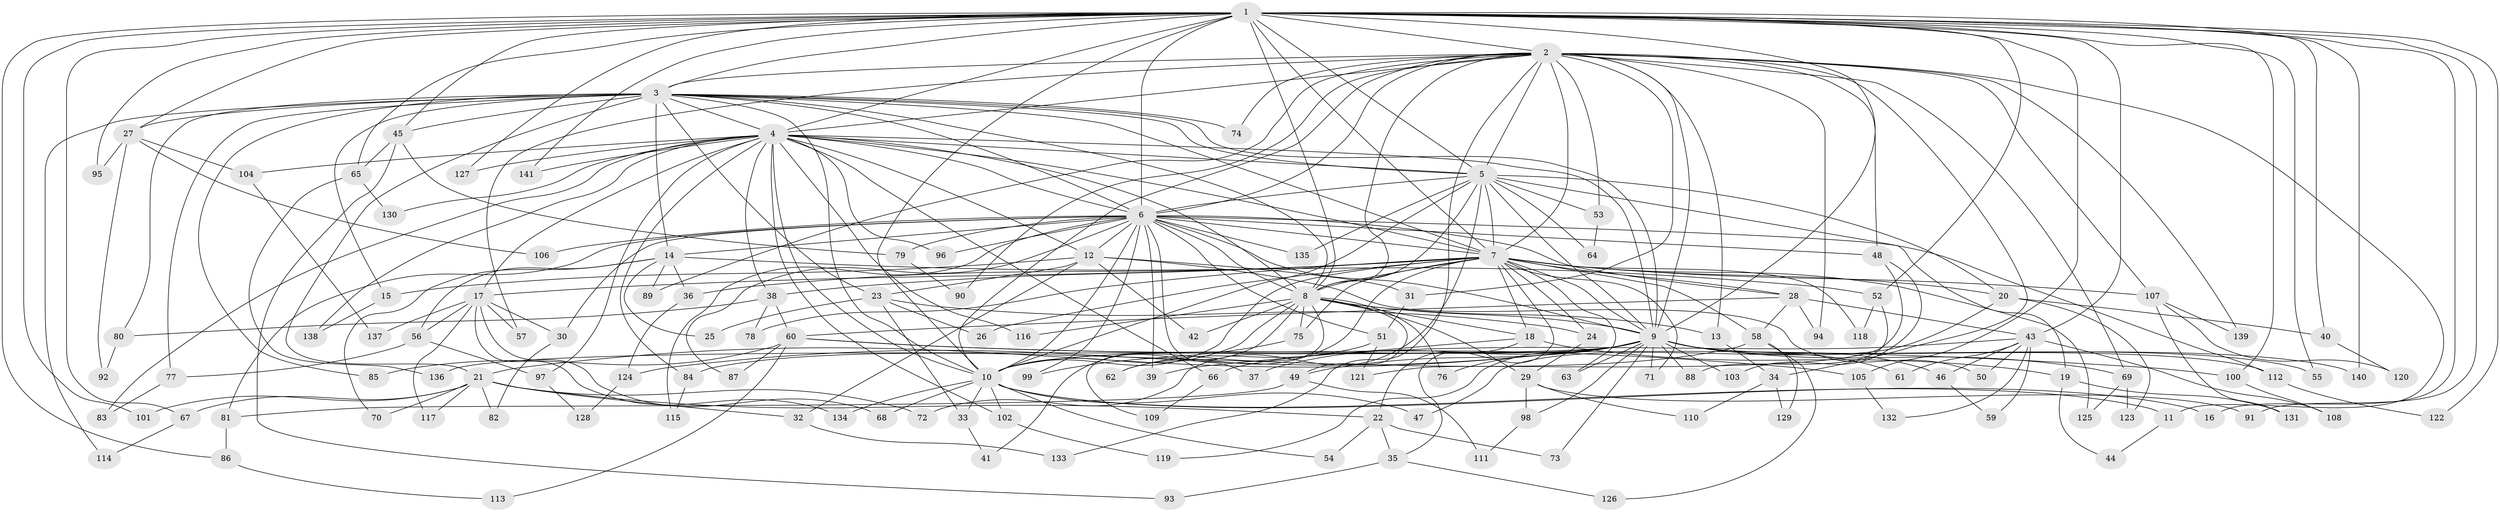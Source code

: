 // coarse degree distribution, {23: 0.014285714285714285, 31: 0.014285714285714285, 25: 0.014285714285714285, 2: 0.5571428571428572, 3: 0.1, 4: 0.11428571428571428, 6: 0.014285714285714285, 5: 0.05714285714285714, 1: 0.05714285714285714, 8: 0.014285714285714285, 12: 0.014285714285714285, 11: 0.014285714285714285, 13: 0.014285714285714285}
// Generated by graph-tools (version 1.1) at 2025/46/03/04/25 21:46:52]
// undirected, 141 vertices, 307 edges
graph export_dot {
graph [start="1"]
  node [color=gray90,style=filled];
  1;
  2;
  3;
  4;
  5;
  6;
  7;
  8;
  9;
  10;
  11;
  12;
  13;
  14;
  15;
  16;
  17;
  18;
  19;
  20;
  21;
  22;
  23;
  24;
  25;
  26;
  27;
  28;
  29;
  30;
  31;
  32;
  33;
  34;
  35;
  36;
  37;
  38;
  39;
  40;
  41;
  42;
  43;
  44;
  45;
  46;
  47;
  48;
  49;
  50;
  51;
  52;
  53;
  54;
  55;
  56;
  57;
  58;
  59;
  60;
  61;
  62;
  63;
  64;
  65;
  66;
  67;
  68;
  69;
  70;
  71;
  72;
  73;
  74;
  75;
  76;
  77;
  78;
  79;
  80;
  81;
  82;
  83;
  84;
  85;
  86;
  87;
  88;
  89;
  90;
  91;
  92;
  93;
  94;
  95;
  96;
  97;
  98;
  99;
  100;
  101;
  102;
  103;
  104;
  105;
  106;
  107;
  108;
  109;
  110;
  111;
  112;
  113;
  114;
  115;
  116;
  117;
  118;
  119;
  120;
  121;
  122;
  123;
  124;
  125;
  126;
  127;
  128;
  129;
  130;
  131;
  132;
  133;
  134;
  135;
  136;
  137;
  138;
  139;
  140;
  141;
  1 -- 2;
  1 -- 3;
  1 -- 4;
  1 -- 5;
  1 -- 6;
  1 -- 7;
  1 -- 8;
  1 -- 9;
  1 -- 10;
  1 -- 16;
  1 -- 27;
  1 -- 40;
  1 -- 43;
  1 -- 45;
  1 -- 52;
  1 -- 55;
  1 -- 65;
  1 -- 67;
  1 -- 86;
  1 -- 91;
  1 -- 95;
  1 -- 100;
  1 -- 101;
  1 -- 105;
  1 -- 122;
  1 -- 127;
  1 -- 140;
  1 -- 141;
  2 -- 3;
  2 -- 4;
  2 -- 5;
  2 -- 6;
  2 -- 7;
  2 -- 8;
  2 -- 9;
  2 -- 10;
  2 -- 11;
  2 -- 13;
  2 -- 31;
  2 -- 34;
  2 -- 48;
  2 -- 53;
  2 -- 57;
  2 -- 69;
  2 -- 74;
  2 -- 89;
  2 -- 90;
  2 -- 94;
  2 -- 107;
  2 -- 133;
  2 -- 139;
  3 -- 4;
  3 -- 5;
  3 -- 6;
  3 -- 7;
  3 -- 8;
  3 -- 9;
  3 -- 10;
  3 -- 14;
  3 -- 15;
  3 -- 21;
  3 -- 23;
  3 -- 27;
  3 -- 45;
  3 -- 74;
  3 -- 77;
  3 -- 80;
  3 -- 85;
  3 -- 114;
  4 -- 5;
  4 -- 6;
  4 -- 7;
  4 -- 8;
  4 -- 9;
  4 -- 10;
  4 -- 12;
  4 -- 17;
  4 -- 38;
  4 -- 66;
  4 -- 83;
  4 -- 84;
  4 -- 96;
  4 -- 97;
  4 -- 102;
  4 -- 104;
  4 -- 116;
  4 -- 127;
  4 -- 130;
  4 -- 138;
  4 -- 141;
  5 -- 6;
  5 -- 7;
  5 -- 8;
  5 -- 9;
  5 -- 10;
  5 -- 19;
  5 -- 20;
  5 -- 53;
  5 -- 64;
  5 -- 72;
  5 -- 135;
  6 -- 7;
  6 -- 8;
  6 -- 9;
  6 -- 10;
  6 -- 12;
  6 -- 14;
  6 -- 28;
  6 -- 30;
  6 -- 37;
  6 -- 39;
  6 -- 48;
  6 -- 51;
  6 -- 79;
  6 -- 81;
  6 -- 87;
  6 -- 96;
  6 -- 99;
  6 -- 106;
  6 -- 112;
  6 -- 115;
  6 -- 135;
  7 -- 8;
  7 -- 9;
  7 -- 10;
  7 -- 17;
  7 -- 18;
  7 -- 20;
  7 -- 24;
  7 -- 26;
  7 -- 28;
  7 -- 35;
  7 -- 36;
  7 -- 38;
  7 -- 58;
  7 -- 62;
  7 -- 63;
  7 -- 71;
  7 -- 75;
  7 -- 78;
  7 -- 107;
  7 -- 118;
  7 -- 125;
  8 -- 9;
  8 -- 10;
  8 -- 13;
  8 -- 18;
  8 -- 29;
  8 -- 41;
  8 -- 42;
  8 -- 49;
  8 -- 75;
  8 -- 76;
  8 -- 109;
  8 -- 116;
  9 -- 10;
  9 -- 21;
  9 -- 37;
  9 -- 46;
  9 -- 49;
  9 -- 55;
  9 -- 61;
  9 -- 63;
  9 -- 69;
  9 -- 71;
  9 -- 73;
  9 -- 76;
  9 -- 88;
  9 -- 98;
  9 -- 103;
  9 -- 112;
  9 -- 119;
  9 -- 124;
  9 -- 136;
  9 -- 140;
  10 -- 11;
  10 -- 16;
  10 -- 33;
  10 -- 47;
  10 -- 54;
  10 -- 68;
  10 -- 102;
  10 -- 134;
  11 -- 44;
  12 -- 15;
  12 -- 23;
  12 -- 31;
  12 -- 32;
  12 -- 42;
  12 -- 50;
  13 -- 34;
  14 -- 25;
  14 -- 36;
  14 -- 52;
  14 -- 56;
  14 -- 70;
  14 -- 89;
  15 -- 138;
  17 -- 30;
  17 -- 56;
  17 -- 57;
  17 -- 68;
  17 -- 117;
  17 -- 134;
  17 -- 137;
  18 -- 19;
  18 -- 22;
  18 -- 39;
  19 -- 44;
  19 -- 131;
  20 -- 40;
  20 -- 47;
  20 -- 123;
  21 -- 22;
  21 -- 32;
  21 -- 67;
  21 -- 70;
  21 -- 72;
  21 -- 82;
  21 -- 101;
  21 -- 117;
  22 -- 35;
  22 -- 54;
  22 -- 73;
  23 -- 24;
  23 -- 25;
  23 -- 26;
  23 -- 33;
  24 -- 29;
  27 -- 92;
  27 -- 95;
  27 -- 104;
  27 -- 106;
  28 -- 43;
  28 -- 58;
  28 -- 60;
  28 -- 94;
  29 -- 91;
  29 -- 98;
  29 -- 110;
  30 -- 82;
  31 -- 51;
  32 -- 133;
  33 -- 41;
  34 -- 110;
  34 -- 129;
  35 -- 93;
  35 -- 126;
  36 -- 124;
  38 -- 60;
  38 -- 78;
  38 -- 80;
  40 -- 120;
  43 -- 46;
  43 -- 50;
  43 -- 59;
  43 -- 61;
  43 -- 66;
  43 -- 108;
  43 -- 132;
  45 -- 65;
  45 -- 79;
  45 -- 93;
  46 -- 59;
  48 -- 103;
  48 -- 121;
  49 -- 81;
  49 -- 111;
  51 -- 62;
  51 -- 121;
  52 -- 88;
  52 -- 118;
  53 -- 64;
  56 -- 77;
  56 -- 97;
  58 -- 84;
  58 -- 126;
  58 -- 129;
  60 -- 85;
  60 -- 87;
  60 -- 100;
  60 -- 105;
  60 -- 113;
  65 -- 130;
  65 -- 136;
  66 -- 109;
  67 -- 114;
  69 -- 123;
  69 -- 125;
  75 -- 99;
  77 -- 83;
  79 -- 90;
  80 -- 92;
  81 -- 86;
  84 -- 115;
  86 -- 113;
  97 -- 128;
  98 -- 111;
  100 -- 108;
  102 -- 119;
  104 -- 137;
  105 -- 132;
  107 -- 120;
  107 -- 131;
  107 -- 139;
  112 -- 122;
  124 -- 128;
}
